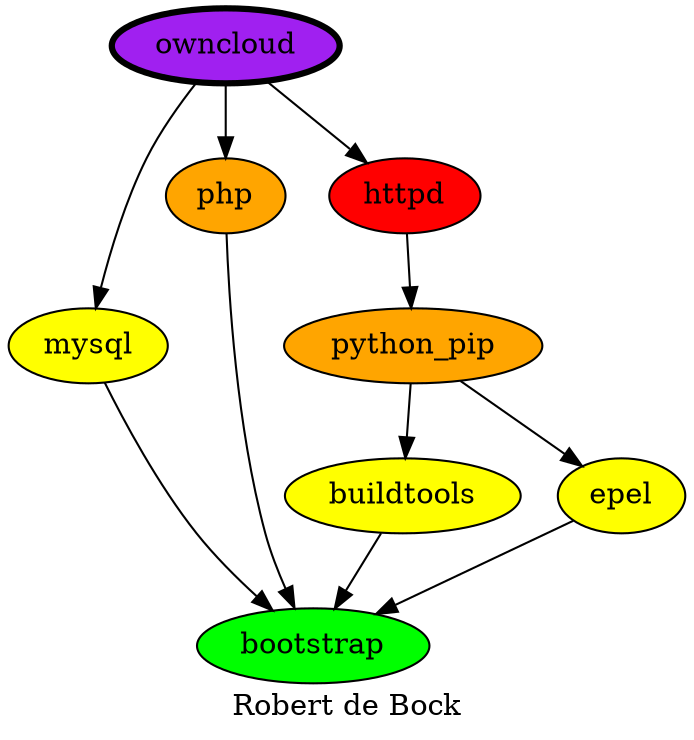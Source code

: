 digraph PhiloDilemma {
  label = "Robert de Bock" ;
  overlap=false
  {
    bootstrap [fillcolor=green style=filled]
    buildtools [fillcolor=yellow style=filled]
    epel [fillcolor=yellow style=filled]
    mysql [fillcolor=yellow style=filled]
    "python_pip" [fillcolor=orange style=filled]
    php [fillcolor=orange style=filled]
    httpd [fillcolor=red style=filled]
    owncloud [fillcolor=purple style=filled penwidth=3]
  }
  {buildtools epel mysql php} -> bootstrap
  "python_pip" -> {buildtools epel}
  httpd -> "python_pip"
  owncloud -> {httpd mysql php}
}
